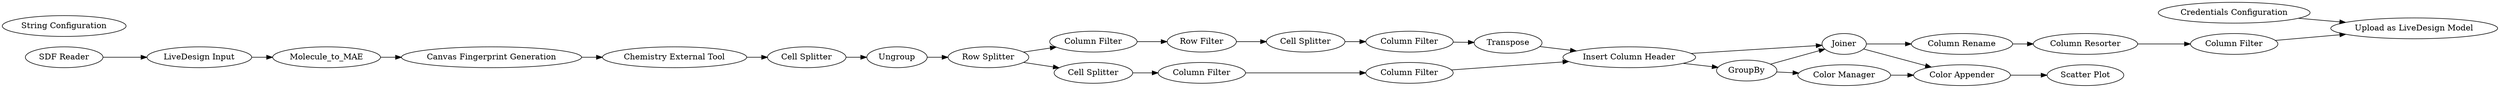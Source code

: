 digraph {
	16 [label="Upload as LiveDesign Model"]
	26 [label="String Configuration"]
	44 [label="Canvas Fingerprint Generation"]
	453 [label="Credentials Configuration"]
	8239 [label="Chemistry External Tool"]
	15198 [label="Scatter Plot"]
	15199 [label=GroupBy]
	15200 [label=Joiner]
	15201 [label="Color Appender"]
	15202 [label="Color Manager"]
	15132 [label=Ungroup]
	15139 [label="Row Splitter"]
	15143 [label="Column Filter"]
	15144 [label="Column Filter"]
	15145 [label="Row Filter"]
	15146 [label=Transpose]
	15147 [label="Insert Column Header"]
	15150 [label="Column Filter"]
	15152 [label="Column Filter"]
	15192 [label="Cell Splitter"]
	15196 [label="Cell Splitter"]
	15197 [label="Cell Splitter"]
	15252 [label="Column Filter"]
	15417 [label="SDF Reader"]
	16179 [label="LiveDesign Input"]
	16180 [label="Column Rename"]
	16181 [label="Column Resorter"]
	16191 [label=Molecule_to_MAE]
	15132 -> 15139
	15139 -> 15143
	15139 -> 15196
	15143 -> 15145
	15144 -> 15152
	15145 -> 15197
	15146 -> 15147
	15150 -> 15146
	15152 -> 15147
	15192 -> 15132
	15196 -> 15144
	15197 -> 15150
	44 -> 8239
	453 -> 16
	8239 -> 15192
	15199 -> 15202
	15199 -> 15200
	15200 -> 15201
	15200 -> 16180
	15201 -> 15198
	15202 -> 15201
	15147 -> 15200
	15147 -> 15199
	15252 -> 16
	15417 -> 16179
	16179 -> 16191
	16180 -> 16181
	16181 -> 15252
	16191 -> 44
	rankdir=LR
}
